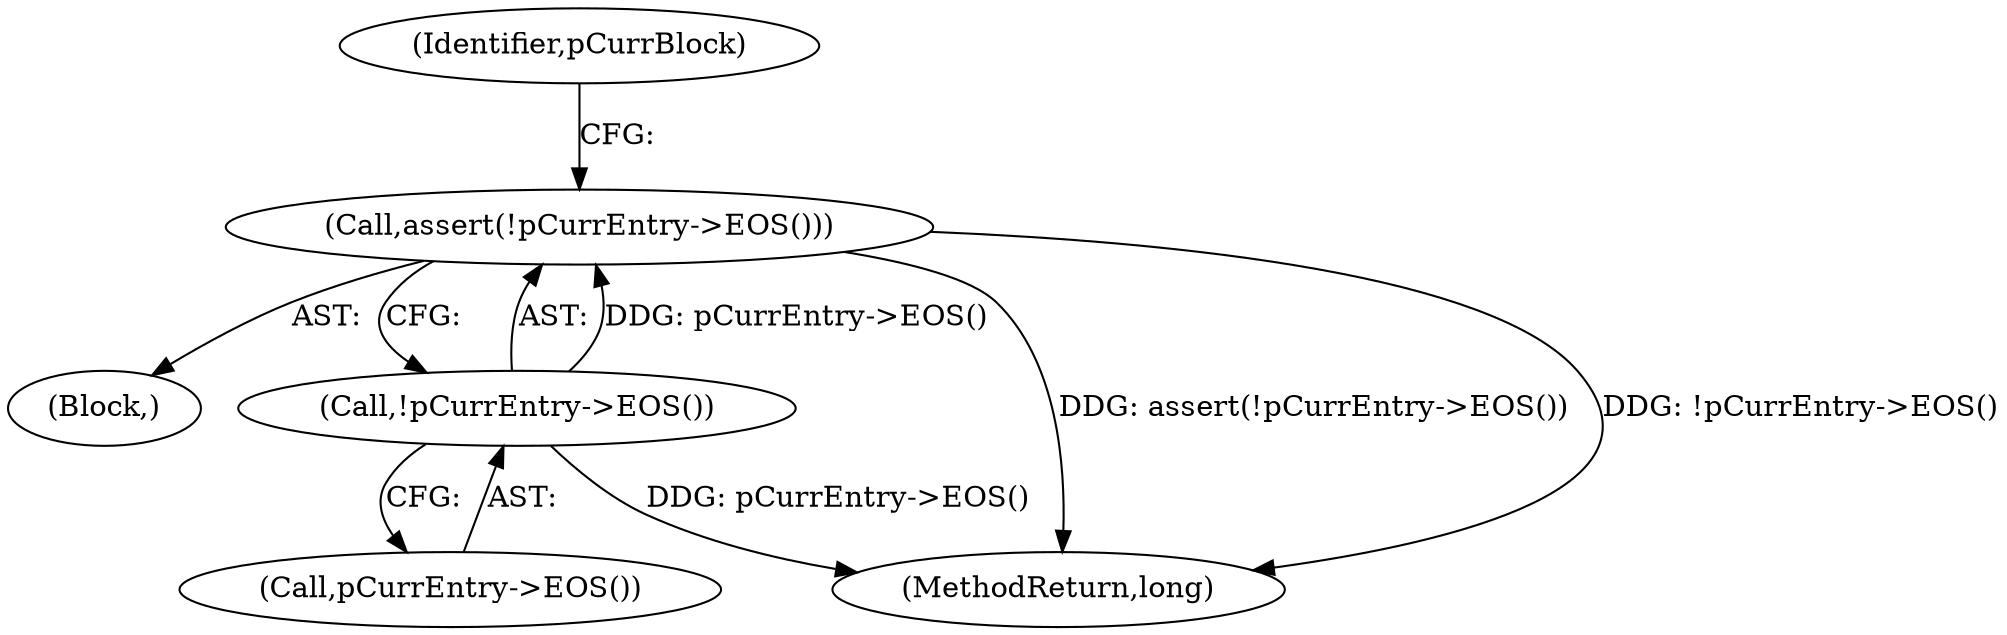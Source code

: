 digraph "0_Android_cc274e2abe8b2a6698a5c47d8aa4bb45f1f9538d_21@API" {
"1000112" [label="(Call,assert(!pCurrEntry->EOS()))"];
"1000113" [label="(Call,!pCurrEntry->EOS())"];
"1000109" [label="(Block,)"];
"1000113" [label="(Call,!pCurrEntry->EOS())"];
"1000116" [label="(Identifier,pCurrBlock)"];
"1000252" [label="(MethodReturn,long)"];
"1000112" [label="(Call,assert(!pCurrEntry->EOS()))"];
"1000114" [label="(Call,pCurrEntry->EOS())"];
"1000112" -> "1000109"  [label="AST: "];
"1000112" -> "1000113"  [label="CFG: "];
"1000113" -> "1000112"  [label="AST: "];
"1000116" -> "1000112"  [label="CFG: "];
"1000112" -> "1000252"  [label="DDG: assert(!pCurrEntry->EOS())"];
"1000112" -> "1000252"  [label="DDG: !pCurrEntry->EOS()"];
"1000113" -> "1000112"  [label="DDG: pCurrEntry->EOS()"];
"1000113" -> "1000114"  [label="CFG: "];
"1000114" -> "1000113"  [label="AST: "];
"1000113" -> "1000252"  [label="DDG: pCurrEntry->EOS()"];
}
